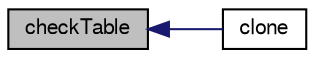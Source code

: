 digraph "checkTable"
{
  bgcolor="transparent";
  edge [fontname="FreeSans",fontsize="10",labelfontname="FreeSans",labelfontsize="10"];
  node [fontname="FreeSans",fontsize="10",shape=record];
  rankdir="LR";
  Node842 [label="checkTable",height=0.2,width=0.4,color="black", fillcolor="grey75", style="filled", fontcolor="black"];
  Node842 -> Node843 [dir="back",color="midnightblue",fontsize="10",style="solid",fontname="FreeSans"];
  Node843 [label="clone",height=0.2,width=0.4,color="black",URL="$a23418.html#aaa3e98c14bf456364e5df0149d610d29",tooltip="Construct and return a clone setting internal field reference. "];
}
